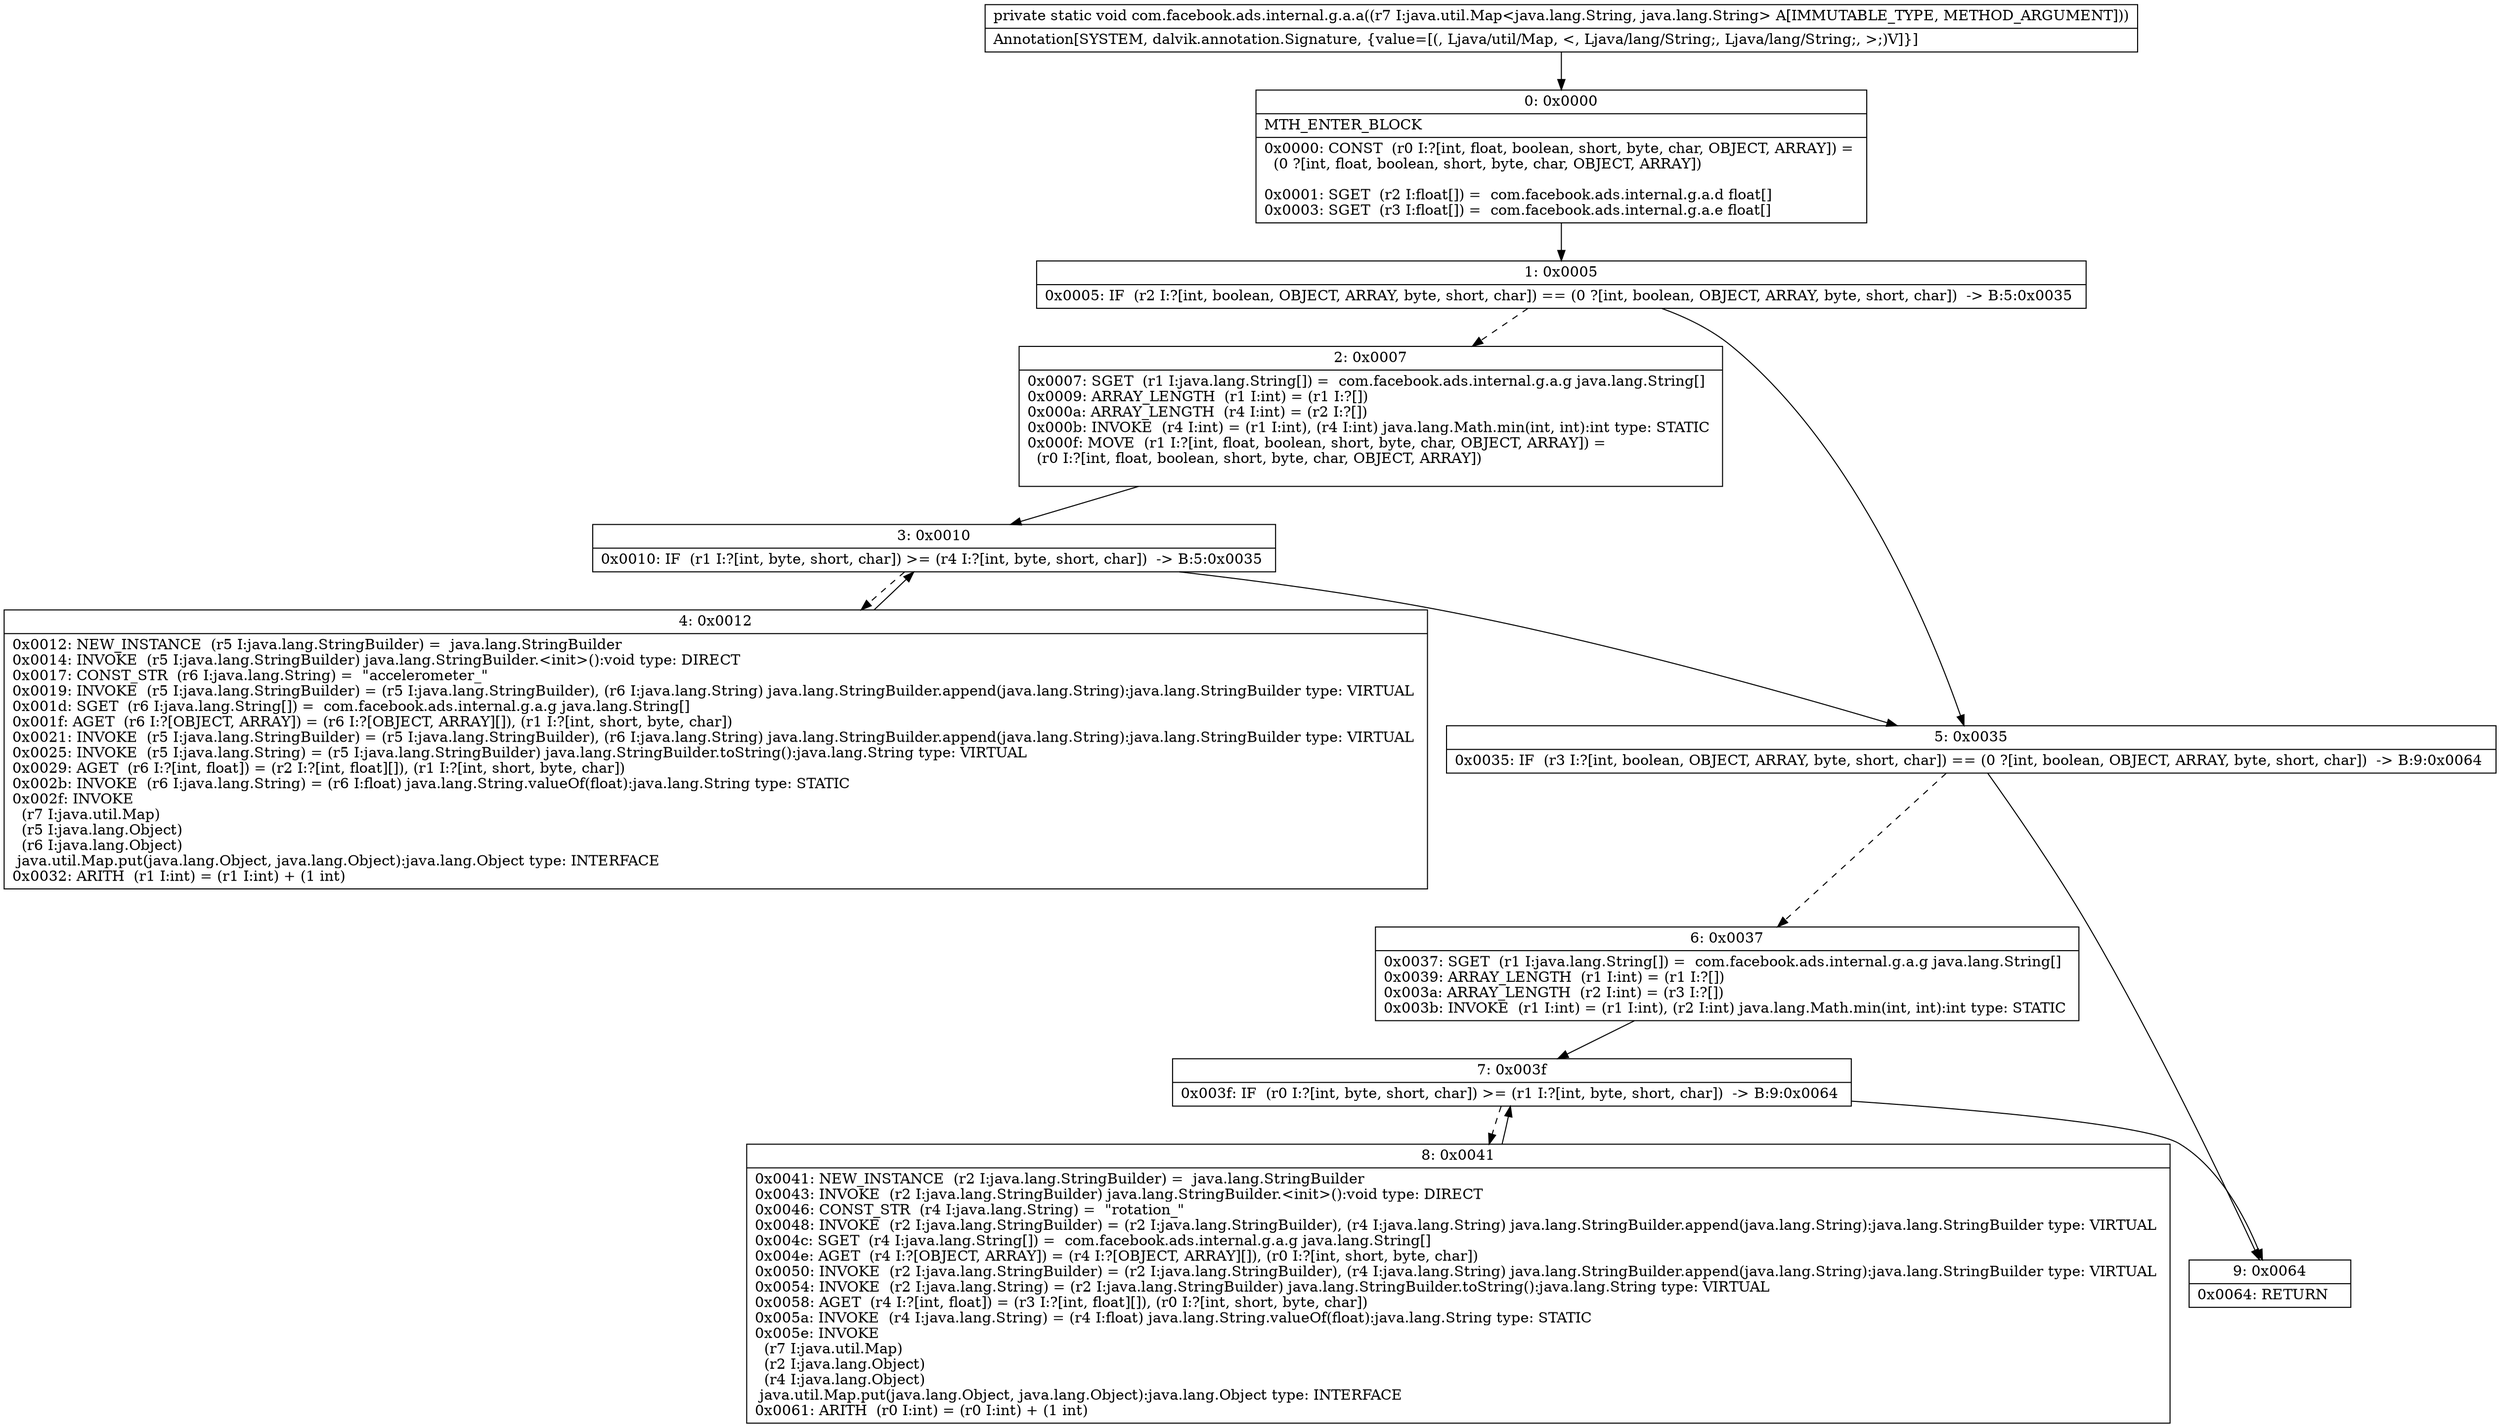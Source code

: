 digraph "CFG forcom.facebook.ads.internal.g.a.a(Ljava\/util\/Map;)V" {
Node_0 [shape=record,label="{0\:\ 0x0000|MTH_ENTER_BLOCK\l|0x0000: CONST  (r0 I:?[int, float, boolean, short, byte, char, OBJECT, ARRAY]) = \l  (0 ?[int, float, boolean, short, byte, char, OBJECT, ARRAY])\l \l0x0001: SGET  (r2 I:float[]) =  com.facebook.ads.internal.g.a.d float[] \l0x0003: SGET  (r3 I:float[]) =  com.facebook.ads.internal.g.a.e float[] \l}"];
Node_1 [shape=record,label="{1\:\ 0x0005|0x0005: IF  (r2 I:?[int, boolean, OBJECT, ARRAY, byte, short, char]) == (0 ?[int, boolean, OBJECT, ARRAY, byte, short, char])  \-\> B:5:0x0035 \l}"];
Node_2 [shape=record,label="{2\:\ 0x0007|0x0007: SGET  (r1 I:java.lang.String[]) =  com.facebook.ads.internal.g.a.g java.lang.String[] \l0x0009: ARRAY_LENGTH  (r1 I:int) = (r1 I:?[]) \l0x000a: ARRAY_LENGTH  (r4 I:int) = (r2 I:?[]) \l0x000b: INVOKE  (r4 I:int) = (r1 I:int), (r4 I:int) java.lang.Math.min(int, int):int type: STATIC \l0x000f: MOVE  (r1 I:?[int, float, boolean, short, byte, char, OBJECT, ARRAY]) = \l  (r0 I:?[int, float, boolean, short, byte, char, OBJECT, ARRAY])\l \l}"];
Node_3 [shape=record,label="{3\:\ 0x0010|0x0010: IF  (r1 I:?[int, byte, short, char]) \>= (r4 I:?[int, byte, short, char])  \-\> B:5:0x0035 \l}"];
Node_4 [shape=record,label="{4\:\ 0x0012|0x0012: NEW_INSTANCE  (r5 I:java.lang.StringBuilder) =  java.lang.StringBuilder \l0x0014: INVOKE  (r5 I:java.lang.StringBuilder) java.lang.StringBuilder.\<init\>():void type: DIRECT \l0x0017: CONST_STR  (r6 I:java.lang.String) =  \"accelerometer_\" \l0x0019: INVOKE  (r5 I:java.lang.StringBuilder) = (r5 I:java.lang.StringBuilder), (r6 I:java.lang.String) java.lang.StringBuilder.append(java.lang.String):java.lang.StringBuilder type: VIRTUAL \l0x001d: SGET  (r6 I:java.lang.String[]) =  com.facebook.ads.internal.g.a.g java.lang.String[] \l0x001f: AGET  (r6 I:?[OBJECT, ARRAY]) = (r6 I:?[OBJECT, ARRAY][]), (r1 I:?[int, short, byte, char]) \l0x0021: INVOKE  (r5 I:java.lang.StringBuilder) = (r5 I:java.lang.StringBuilder), (r6 I:java.lang.String) java.lang.StringBuilder.append(java.lang.String):java.lang.StringBuilder type: VIRTUAL \l0x0025: INVOKE  (r5 I:java.lang.String) = (r5 I:java.lang.StringBuilder) java.lang.StringBuilder.toString():java.lang.String type: VIRTUAL \l0x0029: AGET  (r6 I:?[int, float]) = (r2 I:?[int, float][]), (r1 I:?[int, short, byte, char]) \l0x002b: INVOKE  (r6 I:java.lang.String) = (r6 I:float) java.lang.String.valueOf(float):java.lang.String type: STATIC \l0x002f: INVOKE  \l  (r7 I:java.util.Map)\l  (r5 I:java.lang.Object)\l  (r6 I:java.lang.Object)\l java.util.Map.put(java.lang.Object, java.lang.Object):java.lang.Object type: INTERFACE \l0x0032: ARITH  (r1 I:int) = (r1 I:int) + (1 int) \l}"];
Node_5 [shape=record,label="{5\:\ 0x0035|0x0035: IF  (r3 I:?[int, boolean, OBJECT, ARRAY, byte, short, char]) == (0 ?[int, boolean, OBJECT, ARRAY, byte, short, char])  \-\> B:9:0x0064 \l}"];
Node_6 [shape=record,label="{6\:\ 0x0037|0x0037: SGET  (r1 I:java.lang.String[]) =  com.facebook.ads.internal.g.a.g java.lang.String[] \l0x0039: ARRAY_LENGTH  (r1 I:int) = (r1 I:?[]) \l0x003a: ARRAY_LENGTH  (r2 I:int) = (r3 I:?[]) \l0x003b: INVOKE  (r1 I:int) = (r1 I:int), (r2 I:int) java.lang.Math.min(int, int):int type: STATIC \l}"];
Node_7 [shape=record,label="{7\:\ 0x003f|0x003f: IF  (r0 I:?[int, byte, short, char]) \>= (r1 I:?[int, byte, short, char])  \-\> B:9:0x0064 \l}"];
Node_8 [shape=record,label="{8\:\ 0x0041|0x0041: NEW_INSTANCE  (r2 I:java.lang.StringBuilder) =  java.lang.StringBuilder \l0x0043: INVOKE  (r2 I:java.lang.StringBuilder) java.lang.StringBuilder.\<init\>():void type: DIRECT \l0x0046: CONST_STR  (r4 I:java.lang.String) =  \"rotation_\" \l0x0048: INVOKE  (r2 I:java.lang.StringBuilder) = (r2 I:java.lang.StringBuilder), (r4 I:java.lang.String) java.lang.StringBuilder.append(java.lang.String):java.lang.StringBuilder type: VIRTUAL \l0x004c: SGET  (r4 I:java.lang.String[]) =  com.facebook.ads.internal.g.a.g java.lang.String[] \l0x004e: AGET  (r4 I:?[OBJECT, ARRAY]) = (r4 I:?[OBJECT, ARRAY][]), (r0 I:?[int, short, byte, char]) \l0x0050: INVOKE  (r2 I:java.lang.StringBuilder) = (r2 I:java.lang.StringBuilder), (r4 I:java.lang.String) java.lang.StringBuilder.append(java.lang.String):java.lang.StringBuilder type: VIRTUAL \l0x0054: INVOKE  (r2 I:java.lang.String) = (r2 I:java.lang.StringBuilder) java.lang.StringBuilder.toString():java.lang.String type: VIRTUAL \l0x0058: AGET  (r4 I:?[int, float]) = (r3 I:?[int, float][]), (r0 I:?[int, short, byte, char]) \l0x005a: INVOKE  (r4 I:java.lang.String) = (r4 I:float) java.lang.String.valueOf(float):java.lang.String type: STATIC \l0x005e: INVOKE  \l  (r7 I:java.util.Map)\l  (r2 I:java.lang.Object)\l  (r4 I:java.lang.Object)\l java.util.Map.put(java.lang.Object, java.lang.Object):java.lang.Object type: INTERFACE \l0x0061: ARITH  (r0 I:int) = (r0 I:int) + (1 int) \l}"];
Node_9 [shape=record,label="{9\:\ 0x0064|0x0064: RETURN   \l}"];
MethodNode[shape=record,label="{private static void com.facebook.ads.internal.g.a.a((r7 I:java.util.Map\<java.lang.String, java.lang.String\> A[IMMUTABLE_TYPE, METHOD_ARGUMENT]))  | Annotation[SYSTEM, dalvik.annotation.Signature, \{value=[(, Ljava\/util\/Map, \<, Ljava\/lang\/String;, Ljava\/lang\/String;, \>;)V]\}]\l}"];
MethodNode -> Node_0;
Node_0 -> Node_1;
Node_1 -> Node_2[style=dashed];
Node_1 -> Node_5;
Node_2 -> Node_3;
Node_3 -> Node_4[style=dashed];
Node_3 -> Node_5;
Node_4 -> Node_3;
Node_5 -> Node_6[style=dashed];
Node_5 -> Node_9;
Node_6 -> Node_7;
Node_7 -> Node_8[style=dashed];
Node_7 -> Node_9;
Node_8 -> Node_7;
}

